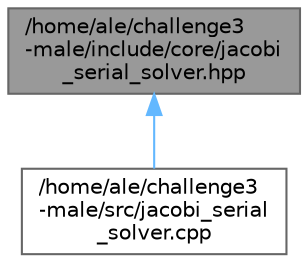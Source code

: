 digraph "/home/ale/challenge3-male/include/core/jacobi_serial_solver.hpp"
{
 // LATEX_PDF_SIZE
  bgcolor="transparent";
  edge [fontname=Helvetica,fontsize=10,labelfontname=Helvetica,labelfontsize=10];
  node [fontname=Helvetica,fontsize=10,shape=box,height=0.2,width=0.4];
  Node1 [id="Node000001",label="/home/ale/challenge3\l-male/include/core/jacobi\l_serial_solver.hpp",height=0.2,width=0.4,color="gray40", fillcolor="grey60", style="filled", fontcolor="black",tooltip="Header file for the JacobiSerialSolver class."];
  Node1 -> Node2 [id="edge1_Node000001_Node000002",dir="back",color="steelblue1",style="solid",tooltip=" "];
  Node2 [id="Node000002",label="/home/ale/challenge3\l-male/src/jacobi_serial\l_solver.cpp",height=0.2,width=0.4,color="grey40", fillcolor="white", style="filled",URL="$jacobi__serial__solver_8cpp.html",tooltip="This file contains the implementation of the JacobiSerialSolver class."];
}
